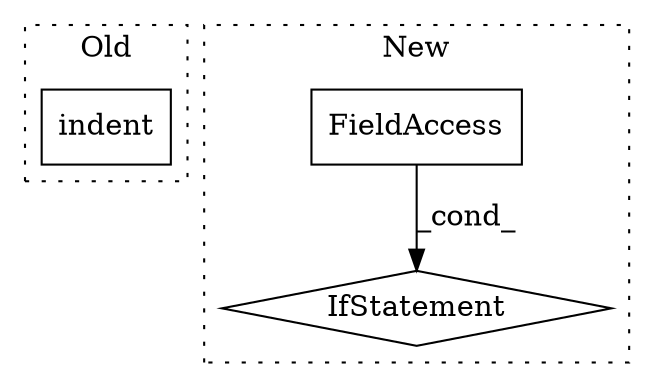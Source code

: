 digraph G {
subgraph cluster0 {
1 [label="indent" a="32" s="10322,10401" l="7,1" shape="box"];
label = "Old";
style="dotted";
}
subgraph cluster1 {
2 [label="IfStatement" a="25" s="10297,10315" l="4,2" shape="diamond"];
3 [label="FieldAccess" a="22" s="10301" l="14" shape="box"];
label = "New";
style="dotted";
}
3 -> 2 [label="_cond_"];
}